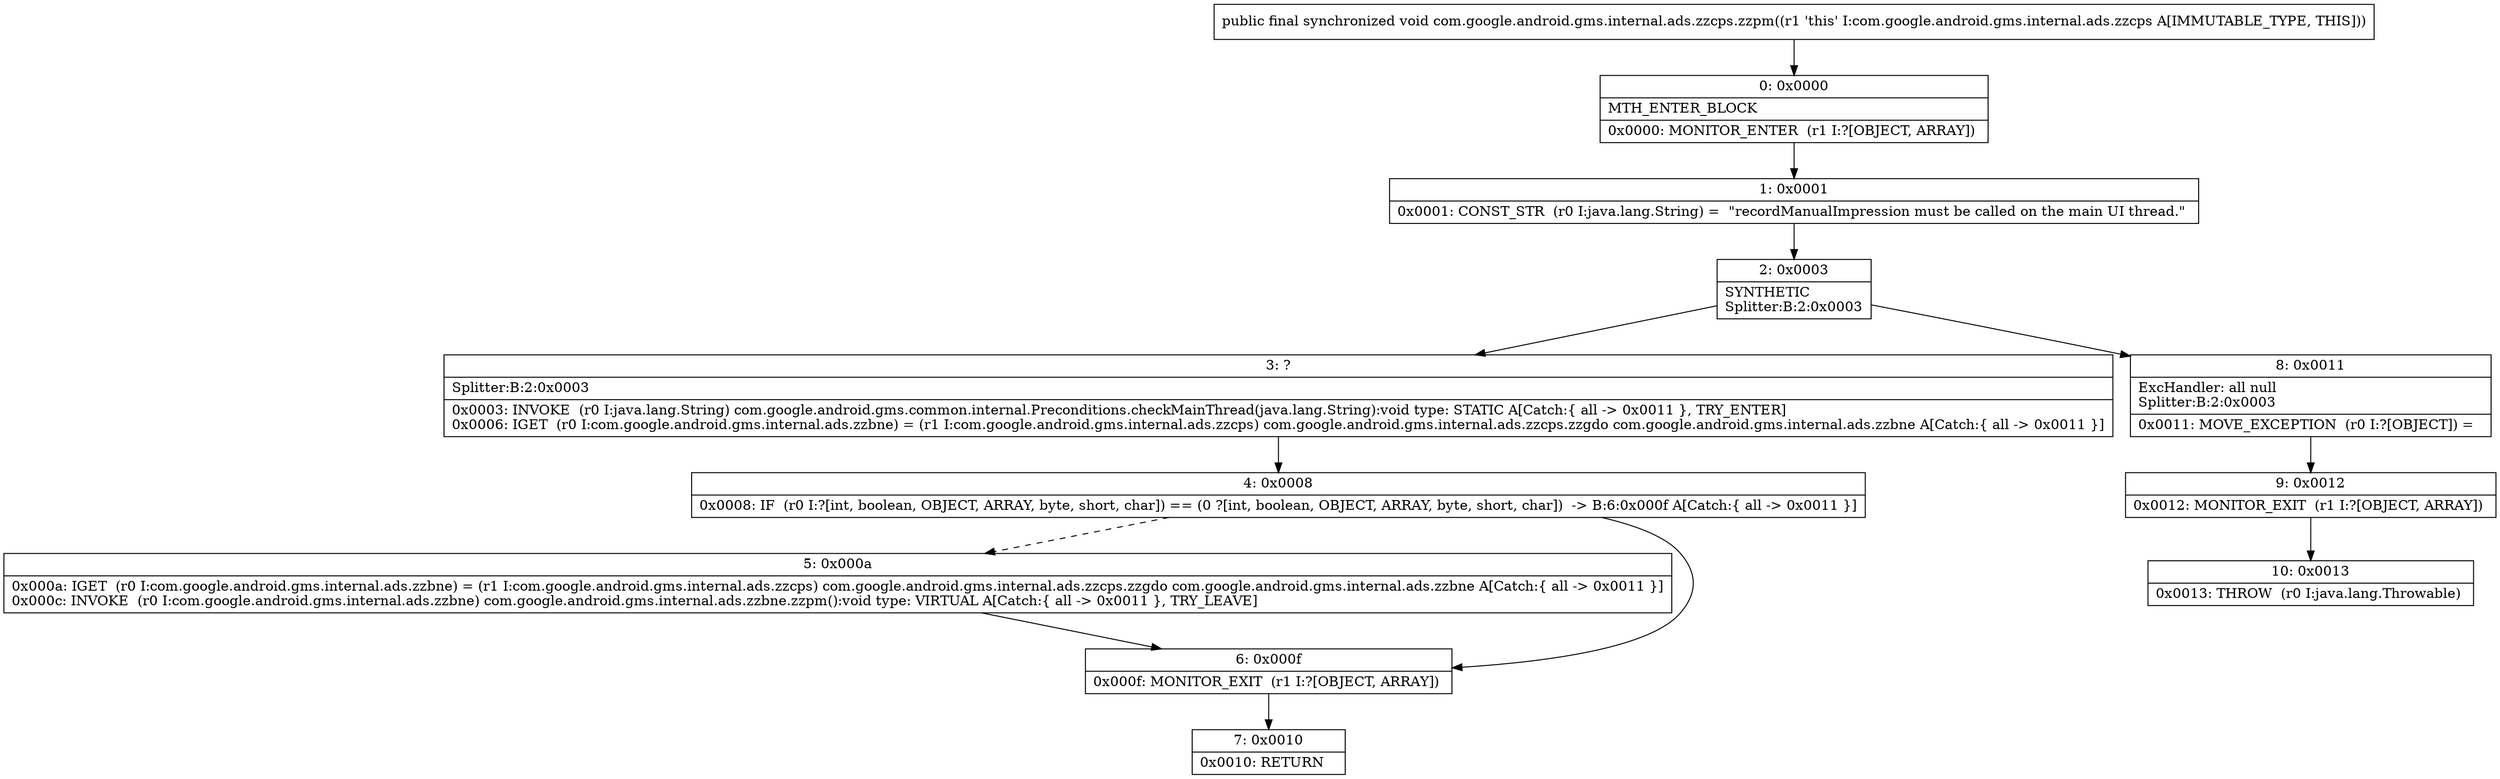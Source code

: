 digraph "CFG forcom.google.android.gms.internal.ads.zzcps.zzpm()V" {
Node_0 [shape=record,label="{0\:\ 0x0000|MTH_ENTER_BLOCK\l|0x0000: MONITOR_ENTER  (r1 I:?[OBJECT, ARRAY]) \l}"];
Node_1 [shape=record,label="{1\:\ 0x0001|0x0001: CONST_STR  (r0 I:java.lang.String) =  \"recordManualImpression must be called on the main UI thread.\" \l}"];
Node_2 [shape=record,label="{2\:\ 0x0003|SYNTHETIC\lSplitter:B:2:0x0003\l}"];
Node_3 [shape=record,label="{3\:\ ?|Splitter:B:2:0x0003\l|0x0003: INVOKE  (r0 I:java.lang.String) com.google.android.gms.common.internal.Preconditions.checkMainThread(java.lang.String):void type: STATIC A[Catch:\{ all \-\> 0x0011 \}, TRY_ENTER]\l0x0006: IGET  (r0 I:com.google.android.gms.internal.ads.zzbne) = (r1 I:com.google.android.gms.internal.ads.zzcps) com.google.android.gms.internal.ads.zzcps.zzgdo com.google.android.gms.internal.ads.zzbne A[Catch:\{ all \-\> 0x0011 \}]\l}"];
Node_4 [shape=record,label="{4\:\ 0x0008|0x0008: IF  (r0 I:?[int, boolean, OBJECT, ARRAY, byte, short, char]) == (0 ?[int, boolean, OBJECT, ARRAY, byte, short, char])  \-\> B:6:0x000f A[Catch:\{ all \-\> 0x0011 \}]\l}"];
Node_5 [shape=record,label="{5\:\ 0x000a|0x000a: IGET  (r0 I:com.google.android.gms.internal.ads.zzbne) = (r1 I:com.google.android.gms.internal.ads.zzcps) com.google.android.gms.internal.ads.zzcps.zzgdo com.google.android.gms.internal.ads.zzbne A[Catch:\{ all \-\> 0x0011 \}]\l0x000c: INVOKE  (r0 I:com.google.android.gms.internal.ads.zzbne) com.google.android.gms.internal.ads.zzbne.zzpm():void type: VIRTUAL A[Catch:\{ all \-\> 0x0011 \}, TRY_LEAVE]\l}"];
Node_6 [shape=record,label="{6\:\ 0x000f|0x000f: MONITOR_EXIT  (r1 I:?[OBJECT, ARRAY]) \l}"];
Node_7 [shape=record,label="{7\:\ 0x0010|0x0010: RETURN   \l}"];
Node_8 [shape=record,label="{8\:\ 0x0011|ExcHandler: all null\lSplitter:B:2:0x0003\l|0x0011: MOVE_EXCEPTION  (r0 I:?[OBJECT]) =  \l}"];
Node_9 [shape=record,label="{9\:\ 0x0012|0x0012: MONITOR_EXIT  (r1 I:?[OBJECT, ARRAY]) \l}"];
Node_10 [shape=record,label="{10\:\ 0x0013|0x0013: THROW  (r0 I:java.lang.Throwable) \l}"];
MethodNode[shape=record,label="{public final synchronized void com.google.android.gms.internal.ads.zzcps.zzpm((r1 'this' I:com.google.android.gms.internal.ads.zzcps A[IMMUTABLE_TYPE, THIS])) }"];
MethodNode -> Node_0;
Node_0 -> Node_1;
Node_1 -> Node_2;
Node_2 -> Node_3;
Node_2 -> Node_8;
Node_3 -> Node_4;
Node_4 -> Node_5[style=dashed];
Node_4 -> Node_6;
Node_5 -> Node_6;
Node_6 -> Node_7;
Node_8 -> Node_9;
Node_9 -> Node_10;
}

